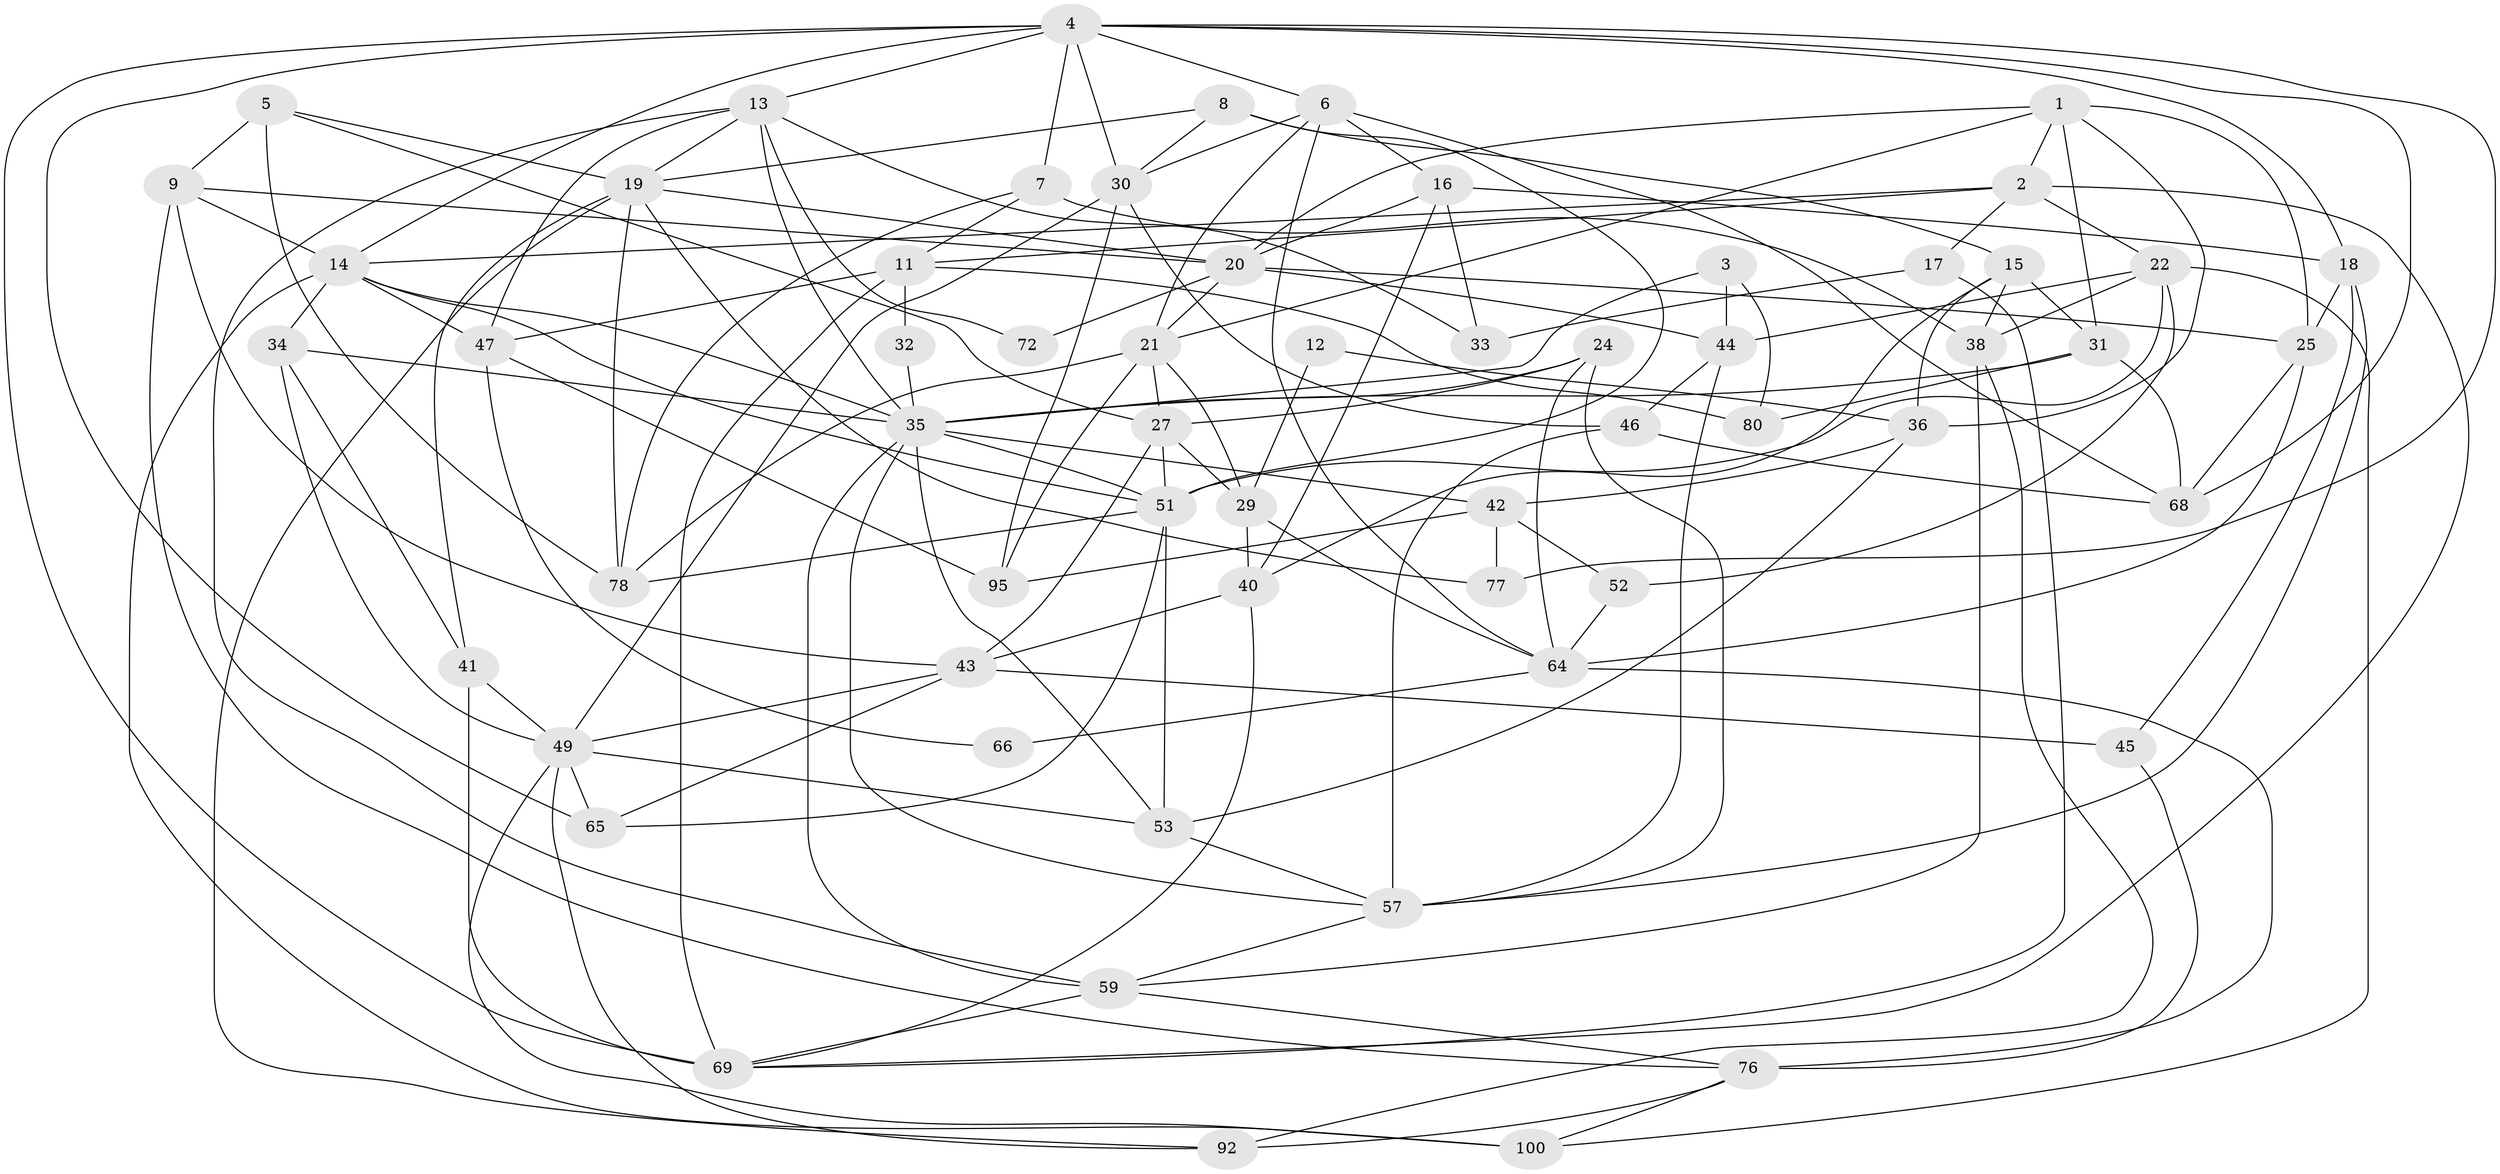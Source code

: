 // original degree distribution, {4: 0.32, 3: 0.24, 7: 0.02, 6: 0.11, 2: 0.13, 5: 0.17, 9: 0.01}
// Generated by graph-tools (version 1.1) at 2025/42/03/06/25 10:42:00]
// undirected, 60 vertices, 155 edges
graph export_dot {
graph [start="1"]
  node [color=gray90,style=filled];
  1 [super="+63"];
  2 [super="+99"];
  3;
  4 [super="+10"];
  5;
  6 [super="+74"];
  7;
  8 [super="+39"];
  9 [super="+26"];
  11 [super="+87"];
  12;
  13 [super="+23"];
  14 [super="+48"];
  15;
  16 [super="+98"];
  17;
  18;
  19 [super="+56"];
  20 [super="+58"];
  21 [super="+55"];
  22 [super="+37"];
  24;
  25 [super="+54"];
  27 [super="+28"];
  29 [super="+85"];
  30 [super="+88"];
  31;
  32;
  33 [super="+70"];
  34 [super="+61"];
  35 [super="+82"];
  36 [super="+60"];
  38 [super="+84"];
  40 [super="+67"];
  41;
  42 [super="+50"];
  43 [super="+71"];
  44 [super="+75"];
  45;
  46 [super="+73"];
  47 [super="+79"];
  49 [super="+90"];
  51 [super="+91"];
  52;
  53 [super="+94"];
  57 [super="+89"];
  59 [super="+62"];
  64 [super="+83"];
  65 [super="+97"];
  66;
  68 [super="+96"];
  69 [super="+93"];
  72;
  76 [super="+86"];
  77;
  78;
  80 [super="+81"];
  92;
  95;
  100;
  1 -- 31;
  1 -- 20;
  1 -- 36;
  1 -- 2;
  1 -- 21;
  1 -- 25;
  2 -- 17;
  2 -- 22;
  2 -- 69;
  2 -- 11;
  2 -- 14;
  3 -- 35;
  3 -- 44;
  3 -- 80;
  4 -- 18;
  4 -- 6;
  4 -- 7;
  4 -- 14;
  4 -- 30;
  4 -- 77;
  4 -- 68;
  4 -- 65;
  4 -- 69;
  4 -- 13;
  5 -- 19;
  5 -- 78;
  5 -- 9;
  5 -- 27;
  6 -- 64;
  6 -- 21;
  6 -- 68;
  6 -- 16;
  6 -- 30;
  7 -- 78;
  7 -- 38;
  7 -- 11;
  8 -- 15;
  8 -- 51;
  8 -- 19;
  8 -- 30;
  9 -- 76 [weight=2];
  9 -- 14;
  9 -- 43;
  9 -- 20;
  11 -- 47;
  11 -- 69;
  11 -- 32;
  11 -- 80;
  12 -- 36;
  12 -- 29;
  13 -- 19;
  13 -- 33;
  13 -- 35;
  13 -- 72;
  13 -- 59;
  13 -- 47;
  14 -- 35;
  14 -- 51;
  14 -- 100;
  14 -- 47;
  14 -- 34;
  15 -- 31;
  15 -- 36;
  15 -- 38;
  15 -- 40;
  16 -- 33;
  16 -- 40;
  16 -- 18;
  16 -- 20;
  17 -- 69;
  17 -- 33;
  18 -- 45;
  18 -- 25;
  18 -- 57;
  19 -- 20;
  19 -- 92;
  19 -- 41;
  19 -- 77;
  19 -- 78;
  20 -- 21;
  20 -- 72;
  20 -- 44;
  20 -- 25;
  21 -- 27;
  21 -- 29;
  21 -- 78;
  21 -- 95;
  22 -- 100;
  22 -- 51;
  22 -- 52;
  22 -- 38;
  22 -- 44;
  24 -- 27;
  24 -- 35;
  24 -- 57;
  24 -- 64;
  25 -- 68;
  25 -- 64;
  27 -- 51;
  27 -- 43;
  27 -- 29 [weight=2];
  29 -- 64;
  29 -- 40;
  30 -- 49;
  30 -- 46;
  30 -- 95;
  31 -- 35;
  31 -- 68;
  31 -- 80;
  32 -- 35;
  34 -- 49;
  34 -- 35;
  34 -- 41;
  35 -- 42;
  35 -- 51;
  35 -- 53;
  35 -- 57;
  35 -- 59;
  36 -- 53;
  36 -- 42;
  38 -- 59;
  38 -- 92;
  40 -- 43;
  40 -- 69;
  41 -- 49;
  41 -- 69;
  42 -- 52;
  42 -- 77;
  42 -- 95;
  43 -- 49;
  43 -- 45;
  43 -- 65;
  44 -- 57;
  44 -- 46;
  45 -- 76;
  46 -- 57;
  46 -- 68;
  47 -- 66;
  47 -- 95;
  49 -- 53;
  49 -- 100;
  49 -- 92;
  49 -- 65;
  51 -- 78;
  51 -- 65;
  51 -- 53;
  52 -- 64;
  53 -- 57;
  57 -- 59;
  59 -- 76;
  59 -- 69;
  64 -- 76;
  64 -- 66;
  76 -- 100;
  76 -- 92;
}
